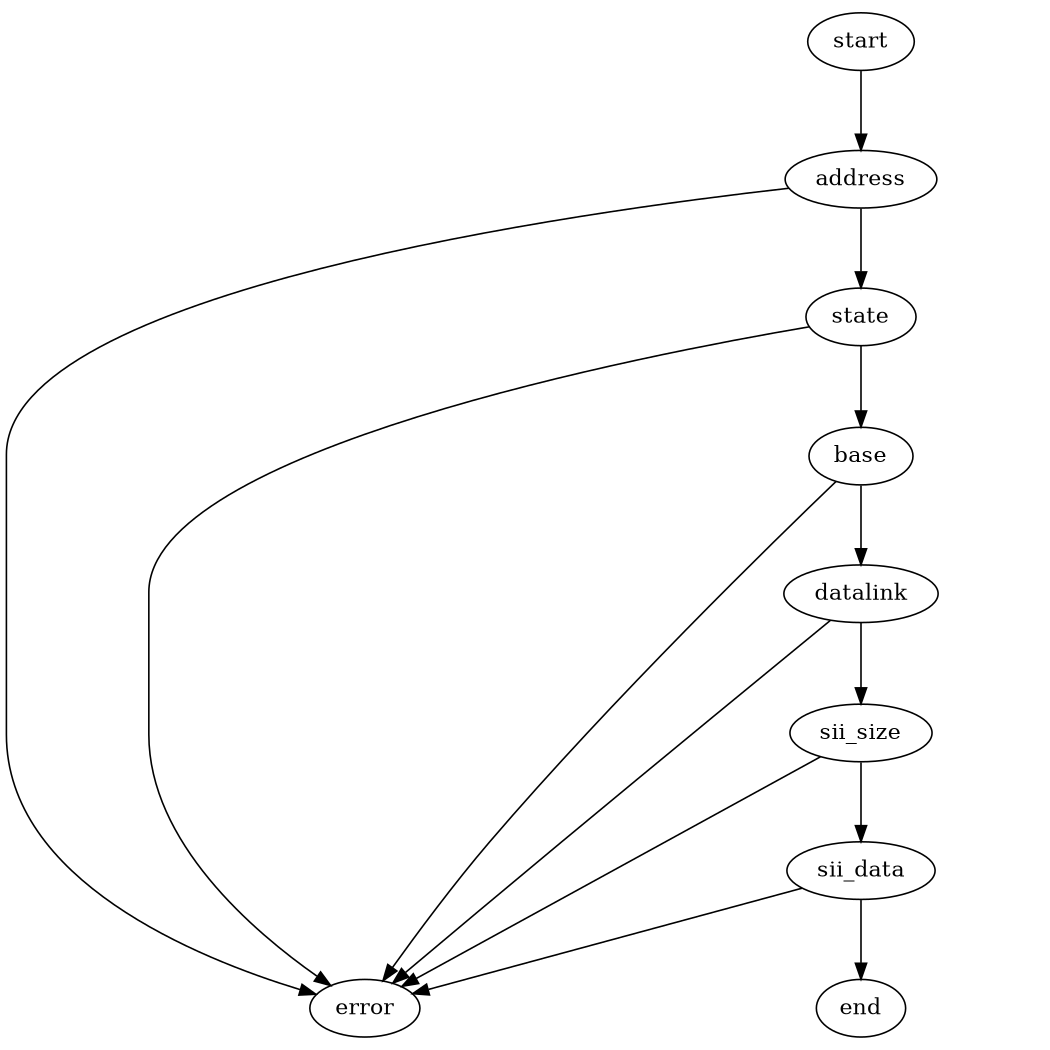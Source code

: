 
/* $Id$ */

digraph slavescan {
    size="7,9"
    center=1
	ratio=fill

    start -> address [weight=10]

    address -> error
    address -> state [weight=10]

    state -> error
    state -> base [weight=10]

    base -> error
    base -> datalink [weight=10]

    datalink -> error
    datalink -> sii_size [weight=10]

    sii_size -> error
    sii_size -> sii_data [weight=10]

    sii_data -> error
    sii_data -> end [weight=10]
}
